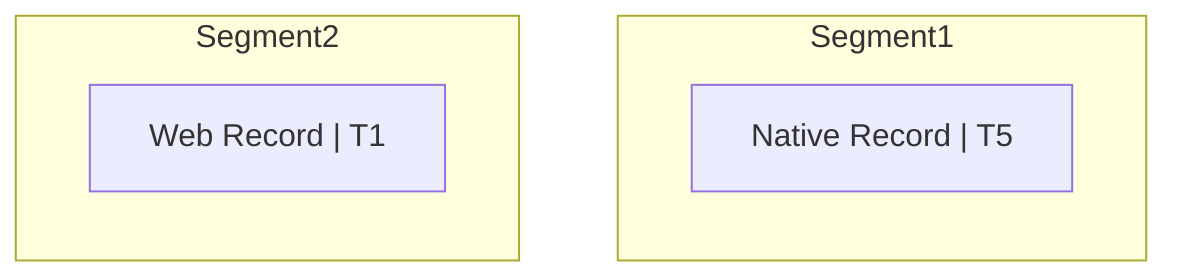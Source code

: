 flowchart TB
    subgraph Segment1
    native_record["Native Record | T2"]
    native_record["Native Record  | T3"]
    end
    subgraph Segment2
    web_record["Web Record | T1"]
    native_record["Native Record | T4"]
    native_record["Native Record | T5"]
    end